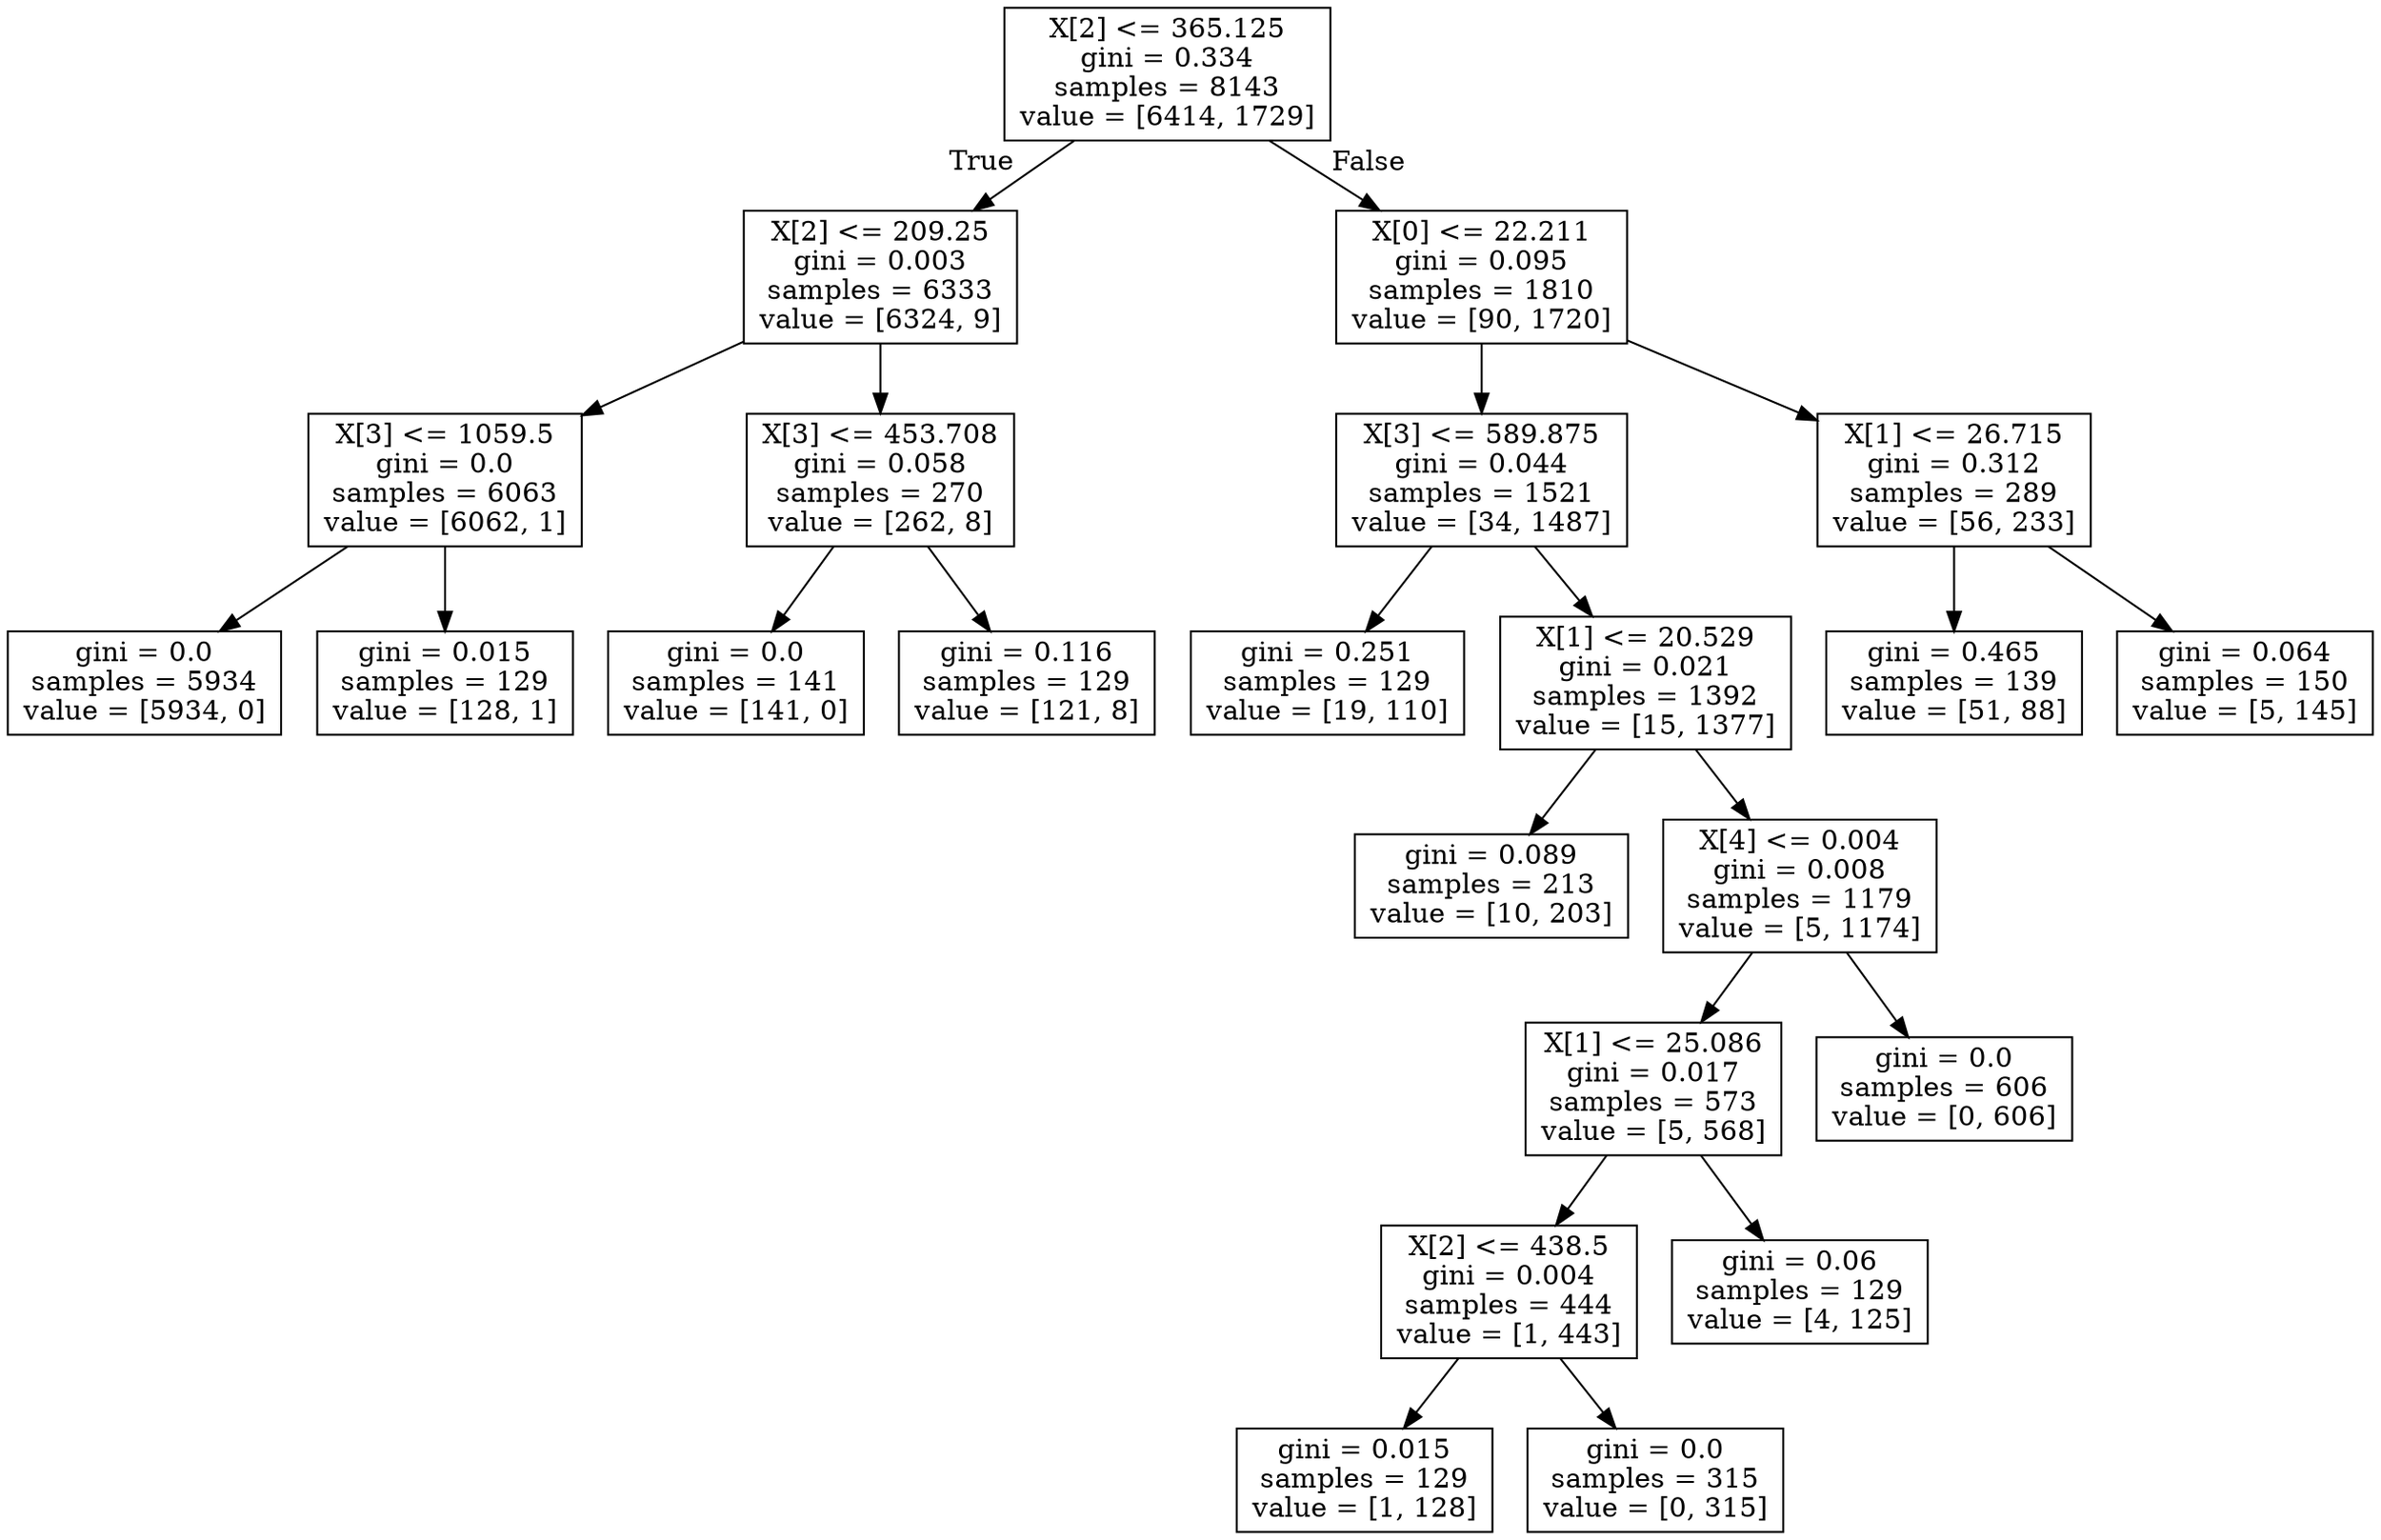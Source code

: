 digraph Tree {
node [shape=box] ;
0 [label="X[2] <= 365.125\ngini = 0.334\nsamples = 8143\nvalue = [6414, 1729]"] ;
1 [label="X[2] <= 209.25\ngini = 0.003\nsamples = 6333\nvalue = [6324, 9]"] ;
0 -> 1 [labeldistance=2.5, labelangle=45, headlabel="True"] ;
2 [label="X[3] <= 1059.5\ngini = 0.0\nsamples = 6063\nvalue = [6062, 1]"] ;
1 -> 2 ;
3 [label="gini = 0.0\nsamples = 5934\nvalue = [5934, 0]"] ;
2 -> 3 ;
4 [label="gini = 0.015\nsamples = 129\nvalue = [128, 1]"] ;
2 -> 4 ;
5 [label="X[3] <= 453.708\ngini = 0.058\nsamples = 270\nvalue = [262, 8]"] ;
1 -> 5 ;
6 [label="gini = 0.0\nsamples = 141\nvalue = [141, 0]"] ;
5 -> 6 ;
7 [label="gini = 0.116\nsamples = 129\nvalue = [121, 8]"] ;
5 -> 7 ;
8 [label="X[0] <= 22.211\ngini = 0.095\nsamples = 1810\nvalue = [90, 1720]"] ;
0 -> 8 [labeldistance=2.5, labelangle=-45, headlabel="False"] ;
9 [label="X[3] <= 589.875\ngini = 0.044\nsamples = 1521\nvalue = [34, 1487]"] ;
8 -> 9 ;
10 [label="gini = 0.251\nsamples = 129\nvalue = [19, 110]"] ;
9 -> 10 ;
11 [label="X[1] <= 20.529\ngini = 0.021\nsamples = 1392\nvalue = [15, 1377]"] ;
9 -> 11 ;
12 [label="gini = 0.089\nsamples = 213\nvalue = [10, 203]"] ;
11 -> 12 ;
13 [label="X[4] <= 0.004\ngini = 0.008\nsamples = 1179\nvalue = [5, 1174]"] ;
11 -> 13 ;
14 [label="X[1] <= 25.086\ngini = 0.017\nsamples = 573\nvalue = [5, 568]"] ;
13 -> 14 ;
15 [label="X[2] <= 438.5\ngini = 0.004\nsamples = 444\nvalue = [1, 443]"] ;
14 -> 15 ;
16 [label="gini = 0.015\nsamples = 129\nvalue = [1, 128]"] ;
15 -> 16 ;
17 [label="gini = 0.0\nsamples = 315\nvalue = [0, 315]"] ;
15 -> 17 ;
18 [label="gini = 0.06\nsamples = 129\nvalue = [4, 125]"] ;
14 -> 18 ;
19 [label="gini = 0.0\nsamples = 606\nvalue = [0, 606]"] ;
13 -> 19 ;
20 [label="X[1] <= 26.715\ngini = 0.312\nsamples = 289\nvalue = [56, 233]"] ;
8 -> 20 ;
21 [label="gini = 0.465\nsamples = 139\nvalue = [51, 88]"] ;
20 -> 21 ;
22 [label="gini = 0.064\nsamples = 150\nvalue = [5, 145]"] ;
20 -> 22 ;
}

